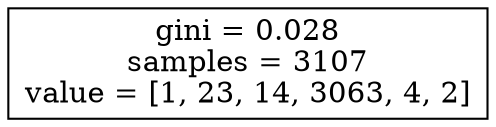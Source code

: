 digraph Tree {
node [shape=box] ;
0 [label="gini = 0.028\nsamples = 3107\nvalue = [1, 23, 14, 3063, 4, 2]"] ;
}